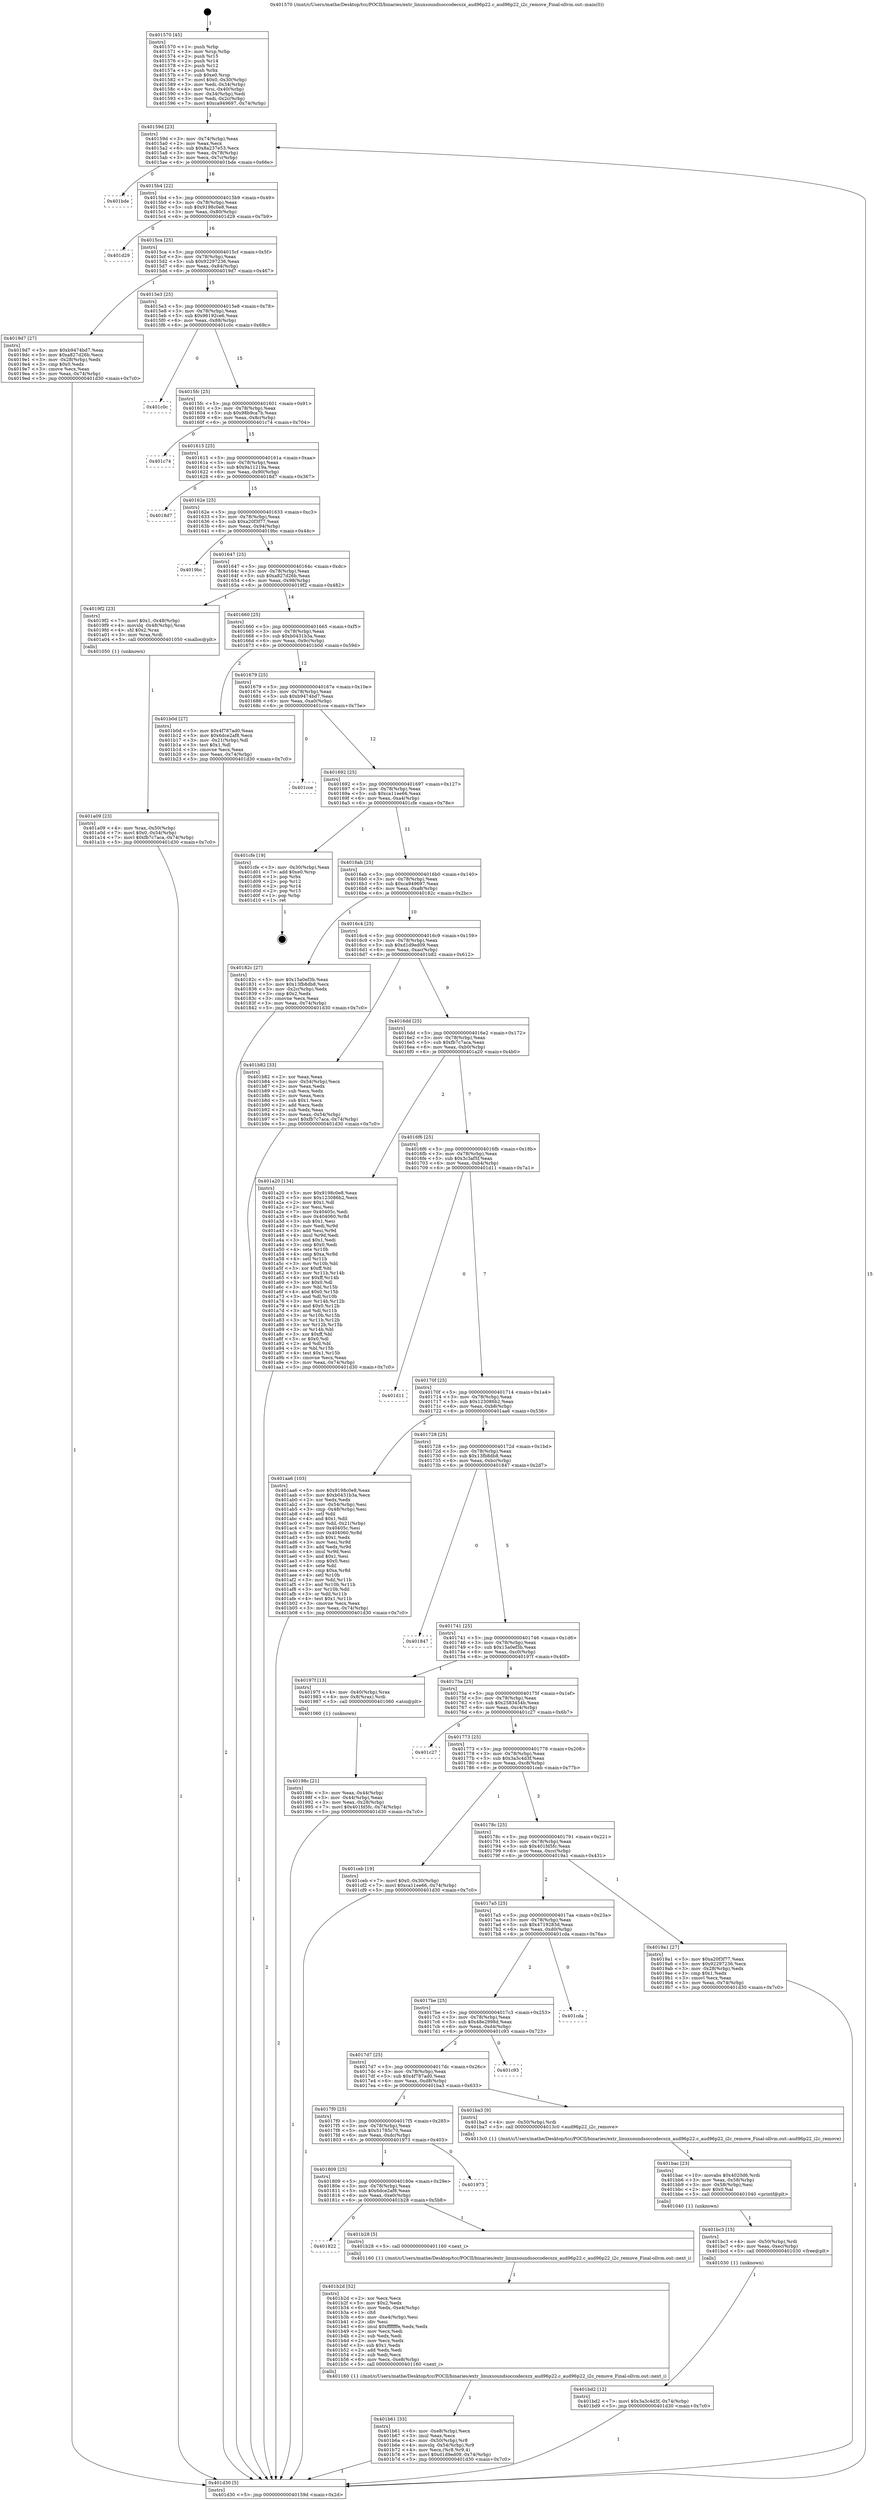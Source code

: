 digraph "0x401570" {
  label = "0x401570 (/mnt/c/Users/mathe/Desktop/tcc/POCII/binaries/extr_linuxsoundsoccodecszx_aud96p22.c_aud96p22_i2c_remove_Final-ollvm.out::main(0))"
  labelloc = "t"
  node[shape=record]

  Entry [label="",width=0.3,height=0.3,shape=circle,fillcolor=black,style=filled]
  "0x40159d" [label="{
     0x40159d [23]\l
     | [instrs]\l
     &nbsp;&nbsp;0x40159d \<+3\>: mov -0x74(%rbp),%eax\l
     &nbsp;&nbsp;0x4015a0 \<+2\>: mov %eax,%ecx\l
     &nbsp;&nbsp;0x4015a2 \<+6\>: sub $0x8a237e53,%ecx\l
     &nbsp;&nbsp;0x4015a8 \<+3\>: mov %eax,-0x78(%rbp)\l
     &nbsp;&nbsp;0x4015ab \<+3\>: mov %ecx,-0x7c(%rbp)\l
     &nbsp;&nbsp;0x4015ae \<+6\>: je 0000000000401bde \<main+0x66e\>\l
  }"]
  "0x401bde" [label="{
     0x401bde\l
  }", style=dashed]
  "0x4015b4" [label="{
     0x4015b4 [22]\l
     | [instrs]\l
     &nbsp;&nbsp;0x4015b4 \<+5\>: jmp 00000000004015b9 \<main+0x49\>\l
     &nbsp;&nbsp;0x4015b9 \<+3\>: mov -0x78(%rbp),%eax\l
     &nbsp;&nbsp;0x4015bc \<+5\>: sub $0x9198c0e8,%eax\l
     &nbsp;&nbsp;0x4015c1 \<+3\>: mov %eax,-0x80(%rbp)\l
     &nbsp;&nbsp;0x4015c4 \<+6\>: je 0000000000401d29 \<main+0x7b9\>\l
  }"]
  Exit [label="",width=0.3,height=0.3,shape=circle,fillcolor=black,style=filled,peripheries=2]
  "0x401d29" [label="{
     0x401d29\l
  }", style=dashed]
  "0x4015ca" [label="{
     0x4015ca [25]\l
     | [instrs]\l
     &nbsp;&nbsp;0x4015ca \<+5\>: jmp 00000000004015cf \<main+0x5f\>\l
     &nbsp;&nbsp;0x4015cf \<+3\>: mov -0x78(%rbp),%eax\l
     &nbsp;&nbsp;0x4015d2 \<+5\>: sub $0x92297236,%eax\l
     &nbsp;&nbsp;0x4015d7 \<+6\>: mov %eax,-0x84(%rbp)\l
     &nbsp;&nbsp;0x4015dd \<+6\>: je 00000000004019d7 \<main+0x467\>\l
  }"]
  "0x401bd2" [label="{
     0x401bd2 [12]\l
     | [instrs]\l
     &nbsp;&nbsp;0x401bd2 \<+7\>: movl $0x3a3c4d3f,-0x74(%rbp)\l
     &nbsp;&nbsp;0x401bd9 \<+5\>: jmp 0000000000401d30 \<main+0x7c0\>\l
  }"]
  "0x4019d7" [label="{
     0x4019d7 [27]\l
     | [instrs]\l
     &nbsp;&nbsp;0x4019d7 \<+5\>: mov $0xb9474bd7,%eax\l
     &nbsp;&nbsp;0x4019dc \<+5\>: mov $0xa827d26b,%ecx\l
     &nbsp;&nbsp;0x4019e1 \<+3\>: mov -0x28(%rbp),%edx\l
     &nbsp;&nbsp;0x4019e4 \<+3\>: cmp $0x0,%edx\l
     &nbsp;&nbsp;0x4019e7 \<+3\>: cmove %ecx,%eax\l
     &nbsp;&nbsp;0x4019ea \<+3\>: mov %eax,-0x74(%rbp)\l
     &nbsp;&nbsp;0x4019ed \<+5\>: jmp 0000000000401d30 \<main+0x7c0\>\l
  }"]
  "0x4015e3" [label="{
     0x4015e3 [25]\l
     | [instrs]\l
     &nbsp;&nbsp;0x4015e3 \<+5\>: jmp 00000000004015e8 \<main+0x78\>\l
     &nbsp;&nbsp;0x4015e8 \<+3\>: mov -0x78(%rbp),%eax\l
     &nbsp;&nbsp;0x4015eb \<+5\>: sub $0x96192ce6,%eax\l
     &nbsp;&nbsp;0x4015f0 \<+6\>: mov %eax,-0x88(%rbp)\l
     &nbsp;&nbsp;0x4015f6 \<+6\>: je 0000000000401c0c \<main+0x69c\>\l
  }"]
  "0x401bc3" [label="{
     0x401bc3 [15]\l
     | [instrs]\l
     &nbsp;&nbsp;0x401bc3 \<+4\>: mov -0x50(%rbp),%rdi\l
     &nbsp;&nbsp;0x401bc7 \<+6\>: mov %eax,-0xec(%rbp)\l
     &nbsp;&nbsp;0x401bcd \<+5\>: call 0000000000401030 \<free@plt\>\l
     | [calls]\l
     &nbsp;&nbsp;0x401030 \{1\} (unknown)\l
  }"]
  "0x401c0c" [label="{
     0x401c0c\l
  }", style=dashed]
  "0x4015fc" [label="{
     0x4015fc [25]\l
     | [instrs]\l
     &nbsp;&nbsp;0x4015fc \<+5\>: jmp 0000000000401601 \<main+0x91\>\l
     &nbsp;&nbsp;0x401601 \<+3\>: mov -0x78(%rbp),%eax\l
     &nbsp;&nbsp;0x401604 \<+5\>: sub $0x98b9ca7b,%eax\l
     &nbsp;&nbsp;0x401609 \<+6\>: mov %eax,-0x8c(%rbp)\l
     &nbsp;&nbsp;0x40160f \<+6\>: je 0000000000401c74 \<main+0x704\>\l
  }"]
  "0x401bac" [label="{
     0x401bac [23]\l
     | [instrs]\l
     &nbsp;&nbsp;0x401bac \<+10\>: movabs $0x4020d6,%rdi\l
     &nbsp;&nbsp;0x401bb6 \<+3\>: mov %eax,-0x58(%rbp)\l
     &nbsp;&nbsp;0x401bb9 \<+3\>: mov -0x58(%rbp),%esi\l
     &nbsp;&nbsp;0x401bbc \<+2\>: mov $0x0,%al\l
     &nbsp;&nbsp;0x401bbe \<+5\>: call 0000000000401040 \<printf@plt\>\l
     | [calls]\l
     &nbsp;&nbsp;0x401040 \{1\} (unknown)\l
  }"]
  "0x401c74" [label="{
     0x401c74\l
  }", style=dashed]
  "0x401615" [label="{
     0x401615 [25]\l
     | [instrs]\l
     &nbsp;&nbsp;0x401615 \<+5\>: jmp 000000000040161a \<main+0xaa\>\l
     &nbsp;&nbsp;0x40161a \<+3\>: mov -0x78(%rbp),%eax\l
     &nbsp;&nbsp;0x40161d \<+5\>: sub $0x9a11219a,%eax\l
     &nbsp;&nbsp;0x401622 \<+6\>: mov %eax,-0x90(%rbp)\l
     &nbsp;&nbsp;0x401628 \<+6\>: je 00000000004018d7 \<main+0x367\>\l
  }"]
  "0x401b61" [label="{
     0x401b61 [33]\l
     | [instrs]\l
     &nbsp;&nbsp;0x401b61 \<+6\>: mov -0xe8(%rbp),%ecx\l
     &nbsp;&nbsp;0x401b67 \<+3\>: imul %eax,%ecx\l
     &nbsp;&nbsp;0x401b6a \<+4\>: mov -0x50(%rbp),%r8\l
     &nbsp;&nbsp;0x401b6e \<+4\>: movslq -0x54(%rbp),%r9\l
     &nbsp;&nbsp;0x401b72 \<+4\>: mov %ecx,(%r8,%r9,4)\l
     &nbsp;&nbsp;0x401b76 \<+7\>: movl $0xd1d9ed09,-0x74(%rbp)\l
     &nbsp;&nbsp;0x401b7d \<+5\>: jmp 0000000000401d30 \<main+0x7c0\>\l
  }"]
  "0x4018d7" [label="{
     0x4018d7\l
  }", style=dashed]
  "0x40162e" [label="{
     0x40162e [25]\l
     | [instrs]\l
     &nbsp;&nbsp;0x40162e \<+5\>: jmp 0000000000401633 \<main+0xc3\>\l
     &nbsp;&nbsp;0x401633 \<+3\>: mov -0x78(%rbp),%eax\l
     &nbsp;&nbsp;0x401636 \<+5\>: sub $0xa20f3f77,%eax\l
     &nbsp;&nbsp;0x40163b \<+6\>: mov %eax,-0x94(%rbp)\l
     &nbsp;&nbsp;0x401641 \<+6\>: je 00000000004019bc \<main+0x44c\>\l
  }"]
  "0x401b2d" [label="{
     0x401b2d [52]\l
     | [instrs]\l
     &nbsp;&nbsp;0x401b2d \<+2\>: xor %ecx,%ecx\l
     &nbsp;&nbsp;0x401b2f \<+5\>: mov $0x2,%edx\l
     &nbsp;&nbsp;0x401b34 \<+6\>: mov %edx,-0xe4(%rbp)\l
     &nbsp;&nbsp;0x401b3a \<+1\>: cltd\l
     &nbsp;&nbsp;0x401b3b \<+6\>: mov -0xe4(%rbp),%esi\l
     &nbsp;&nbsp;0x401b41 \<+2\>: idiv %esi\l
     &nbsp;&nbsp;0x401b43 \<+6\>: imul $0xfffffffe,%edx,%edx\l
     &nbsp;&nbsp;0x401b49 \<+2\>: mov %ecx,%edi\l
     &nbsp;&nbsp;0x401b4b \<+2\>: sub %edx,%edi\l
     &nbsp;&nbsp;0x401b4d \<+2\>: mov %ecx,%edx\l
     &nbsp;&nbsp;0x401b4f \<+3\>: sub $0x1,%edx\l
     &nbsp;&nbsp;0x401b52 \<+2\>: add %edx,%edi\l
     &nbsp;&nbsp;0x401b54 \<+2\>: sub %edi,%ecx\l
     &nbsp;&nbsp;0x401b56 \<+6\>: mov %ecx,-0xe8(%rbp)\l
     &nbsp;&nbsp;0x401b5c \<+5\>: call 0000000000401160 \<next_i\>\l
     | [calls]\l
     &nbsp;&nbsp;0x401160 \{1\} (/mnt/c/Users/mathe/Desktop/tcc/POCII/binaries/extr_linuxsoundsoccodecszx_aud96p22.c_aud96p22_i2c_remove_Final-ollvm.out::next_i)\l
  }"]
  "0x4019bc" [label="{
     0x4019bc\l
  }", style=dashed]
  "0x401647" [label="{
     0x401647 [25]\l
     | [instrs]\l
     &nbsp;&nbsp;0x401647 \<+5\>: jmp 000000000040164c \<main+0xdc\>\l
     &nbsp;&nbsp;0x40164c \<+3\>: mov -0x78(%rbp),%eax\l
     &nbsp;&nbsp;0x40164f \<+5\>: sub $0xa827d26b,%eax\l
     &nbsp;&nbsp;0x401654 \<+6\>: mov %eax,-0x98(%rbp)\l
     &nbsp;&nbsp;0x40165a \<+6\>: je 00000000004019f2 \<main+0x482\>\l
  }"]
  "0x401822" [label="{
     0x401822\l
  }", style=dashed]
  "0x4019f2" [label="{
     0x4019f2 [23]\l
     | [instrs]\l
     &nbsp;&nbsp;0x4019f2 \<+7\>: movl $0x1,-0x48(%rbp)\l
     &nbsp;&nbsp;0x4019f9 \<+4\>: movslq -0x48(%rbp),%rax\l
     &nbsp;&nbsp;0x4019fd \<+4\>: shl $0x2,%rax\l
     &nbsp;&nbsp;0x401a01 \<+3\>: mov %rax,%rdi\l
     &nbsp;&nbsp;0x401a04 \<+5\>: call 0000000000401050 \<malloc@plt\>\l
     | [calls]\l
     &nbsp;&nbsp;0x401050 \{1\} (unknown)\l
  }"]
  "0x401660" [label="{
     0x401660 [25]\l
     | [instrs]\l
     &nbsp;&nbsp;0x401660 \<+5\>: jmp 0000000000401665 \<main+0xf5\>\l
     &nbsp;&nbsp;0x401665 \<+3\>: mov -0x78(%rbp),%eax\l
     &nbsp;&nbsp;0x401668 \<+5\>: sub $0xb0431b3a,%eax\l
     &nbsp;&nbsp;0x40166d \<+6\>: mov %eax,-0x9c(%rbp)\l
     &nbsp;&nbsp;0x401673 \<+6\>: je 0000000000401b0d \<main+0x59d\>\l
  }"]
  "0x401b28" [label="{
     0x401b28 [5]\l
     | [instrs]\l
     &nbsp;&nbsp;0x401b28 \<+5\>: call 0000000000401160 \<next_i\>\l
     | [calls]\l
     &nbsp;&nbsp;0x401160 \{1\} (/mnt/c/Users/mathe/Desktop/tcc/POCII/binaries/extr_linuxsoundsoccodecszx_aud96p22.c_aud96p22_i2c_remove_Final-ollvm.out::next_i)\l
  }"]
  "0x401b0d" [label="{
     0x401b0d [27]\l
     | [instrs]\l
     &nbsp;&nbsp;0x401b0d \<+5\>: mov $0x4f787ad0,%eax\l
     &nbsp;&nbsp;0x401b12 \<+5\>: mov $0x6dce2af8,%ecx\l
     &nbsp;&nbsp;0x401b17 \<+3\>: mov -0x21(%rbp),%dl\l
     &nbsp;&nbsp;0x401b1a \<+3\>: test $0x1,%dl\l
     &nbsp;&nbsp;0x401b1d \<+3\>: cmovne %ecx,%eax\l
     &nbsp;&nbsp;0x401b20 \<+3\>: mov %eax,-0x74(%rbp)\l
     &nbsp;&nbsp;0x401b23 \<+5\>: jmp 0000000000401d30 \<main+0x7c0\>\l
  }"]
  "0x401679" [label="{
     0x401679 [25]\l
     | [instrs]\l
     &nbsp;&nbsp;0x401679 \<+5\>: jmp 000000000040167e \<main+0x10e\>\l
     &nbsp;&nbsp;0x40167e \<+3\>: mov -0x78(%rbp),%eax\l
     &nbsp;&nbsp;0x401681 \<+5\>: sub $0xb9474bd7,%eax\l
     &nbsp;&nbsp;0x401686 \<+6\>: mov %eax,-0xa0(%rbp)\l
     &nbsp;&nbsp;0x40168c \<+6\>: je 0000000000401cce \<main+0x75e\>\l
  }"]
  "0x401809" [label="{
     0x401809 [25]\l
     | [instrs]\l
     &nbsp;&nbsp;0x401809 \<+5\>: jmp 000000000040180e \<main+0x29e\>\l
     &nbsp;&nbsp;0x40180e \<+3\>: mov -0x78(%rbp),%eax\l
     &nbsp;&nbsp;0x401811 \<+5\>: sub $0x6dce2af8,%eax\l
     &nbsp;&nbsp;0x401816 \<+6\>: mov %eax,-0xe0(%rbp)\l
     &nbsp;&nbsp;0x40181c \<+6\>: je 0000000000401b28 \<main+0x5b8\>\l
  }"]
  "0x401cce" [label="{
     0x401cce\l
  }", style=dashed]
  "0x401692" [label="{
     0x401692 [25]\l
     | [instrs]\l
     &nbsp;&nbsp;0x401692 \<+5\>: jmp 0000000000401697 \<main+0x127\>\l
     &nbsp;&nbsp;0x401697 \<+3\>: mov -0x78(%rbp),%eax\l
     &nbsp;&nbsp;0x40169a \<+5\>: sub $0xca11ee66,%eax\l
     &nbsp;&nbsp;0x40169f \<+6\>: mov %eax,-0xa4(%rbp)\l
     &nbsp;&nbsp;0x4016a5 \<+6\>: je 0000000000401cfe \<main+0x78e\>\l
  }"]
  "0x401973" [label="{
     0x401973\l
  }", style=dashed]
  "0x401cfe" [label="{
     0x401cfe [19]\l
     | [instrs]\l
     &nbsp;&nbsp;0x401cfe \<+3\>: mov -0x30(%rbp),%eax\l
     &nbsp;&nbsp;0x401d01 \<+7\>: add $0xe0,%rsp\l
     &nbsp;&nbsp;0x401d08 \<+1\>: pop %rbx\l
     &nbsp;&nbsp;0x401d09 \<+2\>: pop %r12\l
     &nbsp;&nbsp;0x401d0b \<+2\>: pop %r14\l
     &nbsp;&nbsp;0x401d0d \<+2\>: pop %r15\l
     &nbsp;&nbsp;0x401d0f \<+1\>: pop %rbp\l
     &nbsp;&nbsp;0x401d10 \<+1\>: ret\l
  }"]
  "0x4016ab" [label="{
     0x4016ab [25]\l
     | [instrs]\l
     &nbsp;&nbsp;0x4016ab \<+5\>: jmp 00000000004016b0 \<main+0x140\>\l
     &nbsp;&nbsp;0x4016b0 \<+3\>: mov -0x78(%rbp),%eax\l
     &nbsp;&nbsp;0x4016b3 \<+5\>: sub $0xca949697,%eax\l
     &nbsp;&nbsp;0x4016b8 \<+6\>: mov %eax,-0xa8(%rbp)\l
     &nbsp;&nbsp;0x4016be \<+6\>: je 000000000040182c \<main+0x2bc\>\l
  }"]
  "0x4017f0" [label="{
     0x4017f0 [25]\l
     | [instrs]\l
     &nbsp;&nbsp;0x4017f0 \<+5\>: jmp 00000000004017f5 \<main+0x285\>\l
     &nbsp;&nbsp;0x4017f5 \<+3\>: mov -0x78(%rbp),%eax\l
     &nbsp;&nbsp;0x4017f8 \<+5\>: sub $0x51785c70,%eax\l
     &nbsp;&nbsp;0x4017fd \<+6\>: mov %eax,-0xdc(%rbp)\l
     &nbsp;&nbsp;0x401803 \<+6\>: je 0000000000401973 \<main+0x403\>\l
  }"]
  "0x40182c" [label="{
     0x40182c [27]\l
     | [instrs]\l
     &nbsp;&nbsp;0x40182c \<+5\>: mov $0x15a0ef3b,%eax\l
     &nbsp;&nbsp;0x401831 \<+5\>: mov $0x13fb8db8,%ecx\l
     &nbsp;&nbsp;0x401836 \<+3\>: mov -0x2c(%rbp),%edx\l
     &nbsp;&nbsp;0x401839 \<+3\>: cmp $0x2,%edx\l
     &nbsp;&nbsp;0x40183c \<+3\>: cmovne %ecx,%eax\l
     &nbsp;&nbsp;0x40183f \<+3\>: mov %eax,-0x74(%rbp)\l
     &nbsp;&nbsp;0x401842 \<+5\>: jmp 0000000000401d30 \<main+0x7c0\>\l
  }"]
  "0x4016c4" [label="{
     0x4016c4 [25]\l
     | [instrs]\l
     &nbsp;&nbsp;0x4016c4 \<+5\>: jmp 00000000004016c9 \<main+0x159\>\l
     &nbsp;&nbsp;0x4016c9 \<+3\>: mov -0x78(%rbp),%eax\l
     &nbsp;&nbsp;0x4016cc \<+5\>: sub $0xd1d9ed09,%eax\l
     &nbsp;&nbsp;0x4016d1 \<+6\>: mov %eax,-0xac(%rbp)\l
     &nbsp;&nbsp;0x4016d7 \<+6\>: je 0000000000401b82 \<main+0x612\>\l
  }"]
  "0x401d30" [label="{
     0x401d30 [5]\l
     | [instrs]\l
     &nbsp;&nbsp;0x401d30 \<+5\>: jmp 000000000040159d \<main+0x2d\>\l
  }"]
  "0x401570" [label="{
     0x401570 [45]\l
     | [instrs]\l
     &nbsp;&nbsp;0x401570 \<+1\>: push %rbp\l
     &nbsp;&nbsp;0x401571 \<+3\>: mov %rsp,%rbp\l
     &nbsp;&nbsp;0x401574 \<+2\>: push %r15\l
     &nbsp;&nbsp;0x401576 \<+2\>: push %r14\l
     &nbsp;&nbsp;0x401578 \<+2\>: push %r12\l
     &nbsp;&nbsp;0x40157a \<+1\>: push %rbx\l
     &nbsp;&nbsp;0x40157b \<+7\>: sub $0xe0,%rsp\l
     &nbsp;&nbsp;0x401582 \<+7\>: movl $0x0,-0x30(%rbp)\l
     &nbsp;&nbsp;0x401589 \<+3\>: mov %edi,-0x34(%rbp)\l
     &nbsp;&nbsp;0x40158c \<+4\>: mov %rsi,-0x40(%rbp)\l
     &nbsp;&nbsp;0x401590 \<+3\>: mov -0x34(%rbp),%edi\l
     &nbsp;&nbsp;0x401593 \<+3\>: mov %edi,-0x2c(%rbp)\l
     &nbsp;&nbsp;0x401596 \<+7\>: movl $0xca949697,-0x74(%rbp)\l
  }"]
  "0x401ba3" [label="{
     0x401ba3 [9]\l
     | [instrs]\l
     &nbsp;&nbsp;0x401ba3 \<+4\>: mov -0x50(%rbp),%rdi\l
     &nbsp;&nbsp;0x401ba7 \<+5\>: call 00000000004013c0 \<aud96p22_i2c_remove\>\l
     | [calls]\l
     &nbsp;&nbsp;0x4013c0 \{1\} (/mnt/c/Users/mathe/Desktop/tcc/POCII/binaries/extr_linuxsoundsoccodecszx_aud96p22.c_aud96p22_i2c_remove_Final-ollvm.out::aud96p22_i2c_remove)\l
  }"]
  "0x401b82" [label="{
     0x401b82 [33]\l
     | [instrs]\l
     &nbsp;&nbsp;0x401b82 \<+2\>: xor %eax,%eax\l
     &nbsp;&nbsp;0x401b84 \<+3\>: mov -0x54(%rbp),%ecx\l
     &nbsp;&nbsp;0x401b87 \<+2\>: mov %eax,%edx\l
     &nbsp;&nbsp;0x401b89 \<+2\>: sub %ecx,%edx\l
     &nbsp;&nbsp;0x401b8b \<+2\>: mov %eax,%ecx\l
     &nbsp;&nbsp;0x401b8d \<+3\>: sub $0x1,%ecx\l
     &nbsp;&nbsp;0x401b90 \<+2\>: add %ecx,%edx\l
     &nbsp;&nbsp;0x401b92 \<+2\>: sub %edx,%eax\l
     &nbsp;&nbsp;0x401b94 \<+3\>: mov %eax,-0x54(%rbp)\l
     &nbsp;&nbsp;0x401b97 \<+7\>: movl $0xfb7c7aca,-0x74(%rbp)\l
     &nbsp;&nbsp;0x401b9e \<+5\>: jmp 0000000000401d30 \<main+0x7c0\>\l
  }"]
  "0x4016dd" [label="{
     0x4016dd [25]\l
     | [instrs]\l
     &nbsp;&nbsp;0x4016dd \<+5\>: jmp 00000000004016e2 \<main+0x172\>\l
     &nbsp;&nbsp;0x4016e2 \<+3\>: mov -0x78(%rbp),%eax\l
     &nbsp;&nbsp;0x4016e5 \<+5\>: sub $0xfb7c7aca,%eax\l
     &nbsp;&nbsp;0x4016ea \<+6\>: mov %eax,-0xb0(%rbp)\l
     &nbsp;&nbsp;0x4016f0 \<+6\>: je 0000000000401a20 \<main+0x4b0\>\l
  }"]
  "0x4017d7" [label="{
     0x4017d7 [25]\l
     | [instrs]\l
     &nbsp;&nbsp;0x4017d7 \<+5\>: jmp 00000000004017dc \<main+0x26c\>\l
     &nbsp;&nbsp;0x4017dc \<+3\>: mov -0x78(%rbp),%eax\l
     &nbsp;&nbsp;0x4017df \<+5\>: sub $0x4f787ad0,%eax\l
     &nbsp;&nbsp;0x4017e4 \<+6\>: mov %eax,-0xd8(%rbp)\l
     &nbsp;&nbsp;0x4017ea \<+6\>: je 0000000000401ba3 \<main+0x633\>\l
  }"]
  "0x401a20" [label="{
     0x401a20 [134]\l
     | [instrs]\l
     &nbsp;&nbsp;0x401a20 \<+5\>: mov $0x9198c0e8,%eax\l
     &nbsp;&nbsp;0x401a25 \<+5\>: mov $0x123086b2,%ecx\l
     &nbsp;&nbsp;0x401a2a \<+2\>: mov $0x1,%dl\l
     &nbsp;&nbsp;0x401a2c \<+2\>: xor %esi,%esi\l
     &nbsp;&nbsp;0x401a2e \<+7\>: mov 0x40405c,%edi\l
     &nbsp;&nbsp;0x401a35 \<+8\>: mov 0x404060,%r8d\l
     &nbsp;&nbsp;0x401a3d \<+3\>: sub $0x1,%esi\l
     &nbsp;&nbsp;0x401a40 \<+3\>: mov %edi,%r9d\l
     &nbsp;&nbsp;0x401a43 \<+3\>: add %esi,%r9d\l
     &nbsp;&nbsp;0x401a46 \<+4\>: imul %r9d,%edi\l
     &nbsp;&nbsp;0x401a4a \<+3\>: and $0x1,%edi\l
     &nbsp;&nbsp;0x401a4d \<+3\>: cmp $0x0,%edi\l
     &nbsp;&nbsp;0x401a50 \<+4\>: sete %r10b\l
     &nbsp;&nbsp;0x401a54 \<+4\>: cmp $0xa,%r8d\l
     &nbsp;&nbsp;0x401a58 \<+4\>: setl %r11b\l
     &nbsp;&nbsp;0x401a5c \<+3\>: mov %r10b,%bl\l
     &nbsp;&nbsp;0x401a5f \<+3\>: xor $0xff,%bl\l
     &nbsp;&nbsp;0x401a62 \<+3\>: mov %r11b,%r14b\l
     &nbsp;&nbsp;0x401a65 \<+4\>: xor $0xff,%r14b\l
     &nbsp;&nbsp;0x401a69 \<+3\>: xor $0x0,%dl\l
     &nbsp;&nbsp;0x401a6c \<+3\>: mov %bl,%r15b\l
     &nbsp;&nbsp;0x401a6f \<+4\>: and $0x0,%r15b\l
     &nbsp;&nbsp;0x401a73 \<+3\>: and %dl,%r10b\l
     &nbsp;&nbsp;0x401a76 \<+3\>: mov %r14b,%r12b\l
     &nbsp;&nbsp;0x401a79 \<+4\>: and $0x0,%r12b\l
     &nbsp;&nbsp;0x401a7d \<+3\>: and %dl,%r11b\l
     &nbsp;&nbsp;0x401a80 \<+3\>: or %r10b,%r15b\l
     &nbsp;&nbsp;0x401a83 \<+3\>: or %r11b,%r12b\l
     &nbsp;&nbsp;0x401a86 \<+3\>: xor %r12b,%r15b\l
     &nbsp;&nbsp;0x401a89 \<+3\>: or %r14b,%bl\l
     &nbsp;&nbsp;0x401a8c \<+3\>: xor $0xff,%bl\l
     &nbsp;&nbsp;0x401a8f \<+3\>: or $0x0,%dl\l
     &nbsp;&nbsp;0x401a92 \<+2\>: and %dl,%bl\l
     &nbsp;&nbsp;0x401a94 \<+3\>: or %bl,%r15b\l
     &nbsp;&nbsp;0x401a97 \<+4\>: test $0x1,%r15b\l
     &nbsp;&nbsp;0x401a9b \<+3\>: cmovne %ecx,%eax\l
     &nbsp;&nbsp;0x401a9e \<+3\>: mov %eax,-0x74(%rbp)\l
     &nbsp;&nbsp;0x401aa1 \<+5\>: jmp 0000000000401d30 \<main+0x7c0\>\l
  }"]
  "0x4016f6" [label="{
     0x4016f6 [25]\l
     | [instrs]\l
     &nbsp;&nbsp;0x4016f6 \<+5\>: jmp 00000000004016fb \<main+0x18b\>\l
     &nbsp;&nbsp;0x4016fb \<+3\>: mov -0x78(%rbp),%eax\l
     &nbsp;&nbsp;0x4016fe \<+5\>: sub $0x3c3af5f,%eax\l
     &nbsp;&nbsp;0x401703 \<+6\>: mov %eax,-0xb4(%rbp)\l
     &nbsp;&nbsp;0x401709 \<+6\>: je 0000000000401d11 \<main+0x7a1\>\l
  }"]
  "0x401c93" [label="{
     0x401c93\l
  }", style=dashed]
  "0x401d11" [label="{
     0x401d11\l
  }", style=dashed]
  "0x40170f" [label="{
     0x40170f [25]\l
     | [instrs]\l
     &nbsp;&nbsp;0x40170f \<+5\>: jmp 0000000000401714 \<main+0x1a4\>\l
     &nbsp;&nbsp;0x401714 \<+3\>: mov -0x78(%rbp),%eax\l
     &nbsp;&nbsp;0x401717 \<+5\>: sub $0x123086b2,%eax\l
     &nbsp;&nbsp;0x40171c \<+6\>: mov %eax,-0xb8(%rbp)\l
     &nbsp;&nbsp;0x401722 \<+6\>: je 0000000000401aa6 \<main+0x536\>\l
  }"]
  "0x4017be" [label="{
     0x4017be [25]\l
     | [instrs]\l
     &nbsp;&nbsp;0x4017be \<+5\>: jmp 00000000004017c3 \<main+0x253\>\l
     &nbsp;&nbsp;0x4017c3 \<+3\>: mov -0x78(%rbp),%eax\l
     &nbsp;&nbsp;0x4017c6 \<+5\>: sub $0x48e2998d,%eax\l
     &nbsp;&nbsp;0x4017cb \<+6\>: mov %eax,-0xd4(%rbp)\l
     &nbsp;&nbsp;0x4017d1 \<+6\>: je 0000000000401c93 \<main+0x723\>\l
  }"]
  "0x401aa6" [label="{
     0x401aa6 [103]\l
     | [instrs]\l
     &nbsp;&nbsp;0x401aa6 \<+5\>: mov $0x9198c0e8,%eax\l
     &nbsp;&nbsp;0x401aab \<+5\>: mov $0xb0431b3a,%ecx\l
     &nbsp;&nbsp;0x401ab0 \<+2\>: xor %edx,%edx\l
     &nbsp;&nbsp;0x401ab2 \<+3\>: mov -0x54(%rbp),%esi\l
     &nbsp;&nbsp;0x401ab5 \<+3\>: cmp -0x48(%rbp),%esi\l
     &nbsp;&nbsp;0x401ab8 \<+4\>: setl %dil\l
     &nbsp;&nbsp;0x401abc \<+4\>: and $0x1,%dil\l
     &nbsp;&nbsp;0x401ac0 \<+4\>: mov %dil,-0x21(%rbp)\l
     &nbsp;&nbsp;0x401ac4 \<+7\>: mov 0x40405c,%esi\l
     &nbsp;&nbsp;0x401acb \<+8\>: mov 0x404060,%r8d\l
     &nbsp;&nbsp;0x401ad3 \<+3\>: sub $0x1,%edx\l
     &nbsp;&nbsp;0x401ad6 \<+3\>: mov %esi,%r9d\l
     &nbsp;&nbsp;0x401ad9 \<+3\>: add %edx,%r9d\l
     &nbsp;&nbsp;0x401adc \<+4\>: imul %r9d,%esi\l
     &nbsp;&nbsp;0x401ae0 \<+3\>: and $0x1,%esi\l
     &nbsp;&nbsp;0x401ae3 \<+3\>: cmp $0x0,%esi\l
     &nbsp;&nbsp;0x401ae6 \<+4\>: sete %dil\l
     &nbsp;&nbsp;0x401aea \<+4\>: cmp $0xa,%r8d\l
     &nbsp;&nbsp;0x401aee \<+4\>: setl %r10b\l
     &nbsp;&nbsp;0x401af2 \<+3\>: mov %dil,%r11b\l
     &nbsp;&nbsp;0x401af5 \<+3\>: and %r10b,%r11b\l
     &nbsp;&nbsp;0x401af8 \<+3\>: xor %r10b,%dil\l
     &nbsp;&nbsp;0x401afb \<+3\>: or %dil,%r11b\l
     &nbsp;&nbsp;0x401afe \<+4\>: test $0x1,%r11b\l
     &nbsp;&nbsp;0x401b02 \<+3\>: cmovne %ecx,%eax\l
     &nbsp;&nbsp;0x401b05 \<+3\>: mov %eax,-0x74(%rbp)\l
     &nbsp;&nbsp;0x401b08 \<+5\>: jmp 0000000000401d30 \<main+0x7c0\>\l
  }"]
  "0x401728" [label="{
     0x401728 [25]\l
     | [instrs]\l
     &nbsp;&nbsp;0x401728 \<+5\>: jmp 000000000040172d \<main+0x1bd\>\l
     &nbsp;&nbsp;0x40172d \<+3\>: mov -0x78(%rbp),%eax\l
     &nbsp;&nbsp;0x401730 \<+5\>: sub $0x13fb8db8,%eax\l
     &nbsp;&nbsp;0x401735 \<+6\>: mov %eax,-0xbc(%rbp)\l
     &nbsp;&nbsp;0x40173b \<+6\>: je 0000000000401847 \<main+0x2d7\>\l
  }"]
  "0x401cda" [label="{
     0x401cda\l
  }", style=dashed]
  "0x401847" [label="{
     0x401847\l
  }", style=dashed]
  "0x401741" [label="{
     0x401741 [25]\l
     | [instrs]\l
     &nbsp;&nbsp;0x401741 \<+5\>: jmp 0000000000401746 \<main+0x1d6\>\l
     &nbsp;&nbsp;0x401746 \<+3\>: mov -0x78(%rbp),%eax\l
     &nbsp;&nbsp;0x401749 \<+5\>: sub $0x15a0ef3b,%eax\l
     &nbsp;&nbsp;0x40174e \<+6\>: mov %eax,-0xc0(%rbp)\l
     &nbsp;&nbsp;0x401754 \<+6\>: je 000000000040197f \<main+0x40f\>\l
  }"]
  "0x401a09" [label="{
     0x401a09 [23]\l
     | [instrs]\l
     &nbsp;&nbsp;0x401a09 \<+4\>: mov %rax,-0x50(%rbp)\l
     &nbsp;&nbsp;0x401a0d \<+7\>: movl $0x0,-0x54(%rbp)\l
     &nbsp;&nbsp;0x401a14 \<+7\>: movl $0xfb7c7aca,-0x74(%rbp)\l
     &nbsp;&nbsp;0x401a1b \<+5\>: jmp 0000000000401d30 \<main+0x7c0\>\l
  }"]
  "0x40197f" [label="{
     0x40197f [13]\l
     | [instrs]\l
     &nbsp;&nbsp;0x40197f \<+4\>: mov -0x40(%rbp),%rax\l
     &nbsp;&nbsp;0x401983 \<+4\>: mov 0x8(%rax),%rdi\l
     &nbsp;&nbsp;0x401987 \<+5\>: call 0000000000401060 \<atoi@plt\>\l
     | [calls]\l
     &nbsp;&nbsp;0x401060 \{1\} (unknown)\l
  }"]
  "0x40175a" [label="{
     0x40175a [25]\l
     | [instrs]\l
     &nbsp;&nbsp;0x40175a \<+5\>: jmp 000000000040175f \<main+0x1ef\>\l
     &nbsp;&nbsp;0x40175f \<+3\>: mov -0x78(%rbp),%eax\l
     &nbsp;&nbsp;0x401762 \<+5\>: sub $0x2583454b,%eax\l
     &nbsp;&nbsp;0x401767 \<+6\>: mov %eax,-0xc4(%rbp)\l
     &nbsp;&nbsp;0x40176d \<+6\>: je 0000000000401c27 \<main+0x6b7\>\l
  }"]
  "0x40198c" [label="{
     0x40198c [21]\l
     | [instrs]\l
     &nbsp;&nbsp;0x40198c \<+3\>: mov %eax,-0x44(%rbp)\l
     &nbsp;&nbsp;0x40198f \<+3\>: mov -0x44(%rbp),%eax\l
     &nbsp;&nbsp;0x401992 \<+3\>: mov %eax,-0x28(%rbp)\l
     &nbsp;&nbsp;0x401995 \<+7\>: movl $0x401fd5fc,-0x74(%rbp)\l
     &nbsp;&nbsp;0x40199c \<+5\>: jmp 0000000000401d30 \<main+0x7c0\>\l
  }"]
  "0x4017a5" [label="{
     0x4017a5 [25]\l
     | [instrs]\l
     &nbsp;&nbsp;0x4017a5 \<+5\>: jmp 00000000004017aa \<main+0x23a\>\l
     &nbsp;&nbsp;0x4017aa \<+3\>: mov -0x78(%rbp),%eax\l
     &nbsp;&nbsp;0x4017ad \<+5\>: sub $0x4719283d,%eax\l
     &nbsp;&nbsp;0x4017b2 \<+6\>: mov %eax,-0xd0(%rbp)\l
     &nbsp;&nbsp;0x4017b8 \<+6\>: je 0000000000401cda \<main+0x76a\>\l
  }"]
  "0x401c27" [label="{
     0x401c27\l
  }", style=dashed]
  "0x401773" [label="{
     0x401773 [25]\l
     | [instrs]\l
     &nbsp;&nbsp;0x401773 \<+5\>: jmp 0000000000401778 \<main+0x208\>\l
     &nbsp;&nbsp;0x401778 \<+3\>: mov -0x78(%rbp),%eax\l
     &nbsp;&nbsp;0x40177b \<+5\>: sub $0x3a3c4d3f,%eax\l
     &nbsp;&nbsp;0x401780 \<+6\>: mov %eax,-0xc8(%rbp)\l
     &nbsp;&nbsp;0x401786 \<+6\>: je 0000000000401ceb \<main+0x77b\>\l
  }"]
  "0x4019a1" [label="{
     0x4019a1 [27]\l
     | [instrs]\l
     &nbsp;&nbsp;0x4019a1 \<+5\>: mov $0xa20f3f77,%eax\l
     &nbsp;&nbsp;0x4019a6 \<+5\>: mov $0x92297236,%ecx\l
     &nbsp;&nbsp;0x4019ab \<+3\>: mov -0x28(%rbp),%edx\l
     &nbsp;&nbsp;0x4019ae \<+3\>: cmp $0x1,%edx\l
     &nbsp;&nbsp;0x4019b1 \<+3\>: cmovl %ecx,%eax\l
     &nbsp;&nbsp;0x4019b4 \<+3\>: mov %eax,-0x74(%rbp)\l
     &nbsp;&nbsp;0x4019b7 \<+5\>: jmp 0000000000401d30 \<main+0x7c0\>\l
  }"]
  "0x401ceb" [label="{
     0x401ceb [19]\l
     | [instrs]\l
     &nbsp;&nbsp;0x401ceb \<+7\>: movl $0x0,-0x30(%rbp)\l
     &nbsp;&nbsp;0x401cf2 \<+7\>: movl $0xca11ee66,-0x74(%rbp)\l
     &nbsp;&nbsp;0x401cf9 \<+5\>: jmp 0000000000401d30 \<main+0x7c0\>\l
  }"]
  "0x40178c" [label="{
     0x40178c [25]\l
     | [instrs]\l
     &nbsp;&nbsp;0x40178c \<+5\>: jmp 0000000000401791 \<main+0x221\>\l
     &nbsp;&nbsp;0x401791 \<+3\>: mov -0x78(%rbp),%eax\l
     &nbsp;&nbsp;0x401794 \<+5\>: sub $0x401fd5fc,%eax\l
     &nbsp;&nbsp;0x401799 \<+6\>: mov %eax,-0xcc(%rbp)\l
     &nbsp;&nbsp;0x40179f \<+6\>: je 00000000004019a1 \<main+0x431\>\l
  }"]
  Entry -> "0x401570" [label=" 1"]
  "0x40159d" -> "0x401bde" [label=" 0"]
  "0x40159d" -> "0x4015b4" [label=" 16"]
  "0x401cfe" -> Exit [label=" 1"]
  "0x4015b4" -> "0x401d29" [label=" 0"]
  "0x4015b4" -> "0x4015ca" [label=" 16"]
  "0x401ceb" -> "0x401d30" [label=" 1"]
  "0x4015ca" -> "0x4019d7" [label=" 1"]
  "0x4015ca" -> "0x4015e3" [label=" 15"]
  "0x401bd2" -> "0x401d30" [label=" 1"]
  "0x4015e3" -> "0x401c0c" [label=" 0"]
  "0x4015e3" -> "0x4015fc" [label=" 15"]
  "0x401bc3" -> "0x401bd2" [label=" 1"]
  "0x4015fc" -> "0x401c74" [label=" 0"]
  "0x4015fc" -> "0x401615" [label=" 15"]
  "0x401bac" -> "0x401bc3" [label=" 1"]
  "0x401615" -> "0x4018d7" [label=" 0"]
  "0x401615" -> "0x40162e" [label=" 15"]
  "0x401ba3" -> "0x401bac" [label=" 1"]
  "0x40162e" -> "0x4019bc" [label=" 0"]
  "0x40162e" -> "0x401647" [label=" 15"]
  "0x401b82" -> "0x401d30" [label=" 1"]
  "0x401647" -> "0x4019f2" [label=" 1"]
  "0x401647" -> "0x401660" [label=" 14"]
  "0x401b61" -> "0x401d30" [label=" 1"]
  "0x401660" -> "0x401b0d" [label=" 2"]
  "0x401660" -> "0x401679" [label=" 12"]
  "0x401b2d" -> "0x401b61" [label=" 1"]
  "0x401679" -> "0x401cce" [label=" 0"]
  "0x401679" -> "0x401692" [label=" 12"]
  "0x401809" -> "0x401822" [label=" 0"]
  "0x401692" -> "0x401cfe" [label=" 1"]
  "0x401692" -> "0x4016ab" [label=" 11"]
  "0x401809" -> "0x401b28" [label=" 1"]
  "0x4016ab" -> "0x40182c" [label=" 1"]
  "0x4016ab" -> "0x4016c4" [label=" 10"]
  "0x40182c" -> "0x401d30" [label=" 1"]
  "0x401570" -> "0x40159d" [label=" 1"]
  "0x401d30" -> "0x40159d" [label=" 15"]
  "0x4017f0" -> "0x401809" [label=" 1"]
  "0x4016c4" -> "0x401b82" [label=" 1"]
  "0x4016c4" -> "0x4016dd" [label=" 9"]
  "0x4017f0" -> "0x401973" [label=" 0"]
  "0x4016dd" -> "0x401a20" [label=" 2"]
  "0x4016dd" -> "0x4016f6" [label=" 7"]
  "0x4017d7" -> "0x4017f0" [label=" 1"]
  "0x4016f6" -> "0x401d11" [label=" 0"]
  "0x4016f6" -> "0x40170f" [label=" 7"]
  "0x4017d7" -> "0x401ba3" [label=" 1"]
  "0x40170f" -> "0x401aa6" [label=" 2"]
  "0x40170f" -> "0x401728" [label=" 5"]
  "0x4017be" -> "0x4017d7" [label=" 2"]
  "0x401728" -> "0x401847" [label=" 0"]
  "0x401728" -> "0x401741" [label=" 5"]
  "0x4017be" -> "0x401c93" [label=" 0"]
  "0x401741" -> "0x40197f" [label=" 1"]
  "0x401741" -> "0x40175a" [label=" 4"]
  "0x40197f" -> "0x40198c" [label=" 1"]
  "0x40198c" -> "0x401d30" [label=" 1"]
  "0x4017a5" -> "0x4017be" [label=" 2"]
  "0x40175a" -> "0x401c27" [label=" 0"]
  "0x40175a" -> "0x401773" [label=" 4"]
  "0x4017a5" -> "0x401cda" [label=" 0"]
  "0x401773" -> "0x401ceb" [label=" 1"]
  "0x401773" -> "0x40178c" [label=" 3"]
  "0x401b28" -> "0x401b2d" [label=" 1"]
  "0x40178c" -> "0x4019a1" [label=" 1"]
  "0x40178c" -> "0x4017a5" [label=" 2"]
  "0x4019a1" -> "0x401d30" [label=" 1"]
  "0x4019d7" -> "0x401d30" [label=" 1"]
  "0x4019f2" -> "0x401a09" [label=" 1"]
  "0x401a09" -> "0x401d30" [label=" 1"]
  "0x401a20" -> "0x401d30" [label=" 2"]
  "0x401aa6" -> "0x401d30" [label=" 2"]
  "0x401b0d" -> "0x401d30" [label=" 2"]
}
